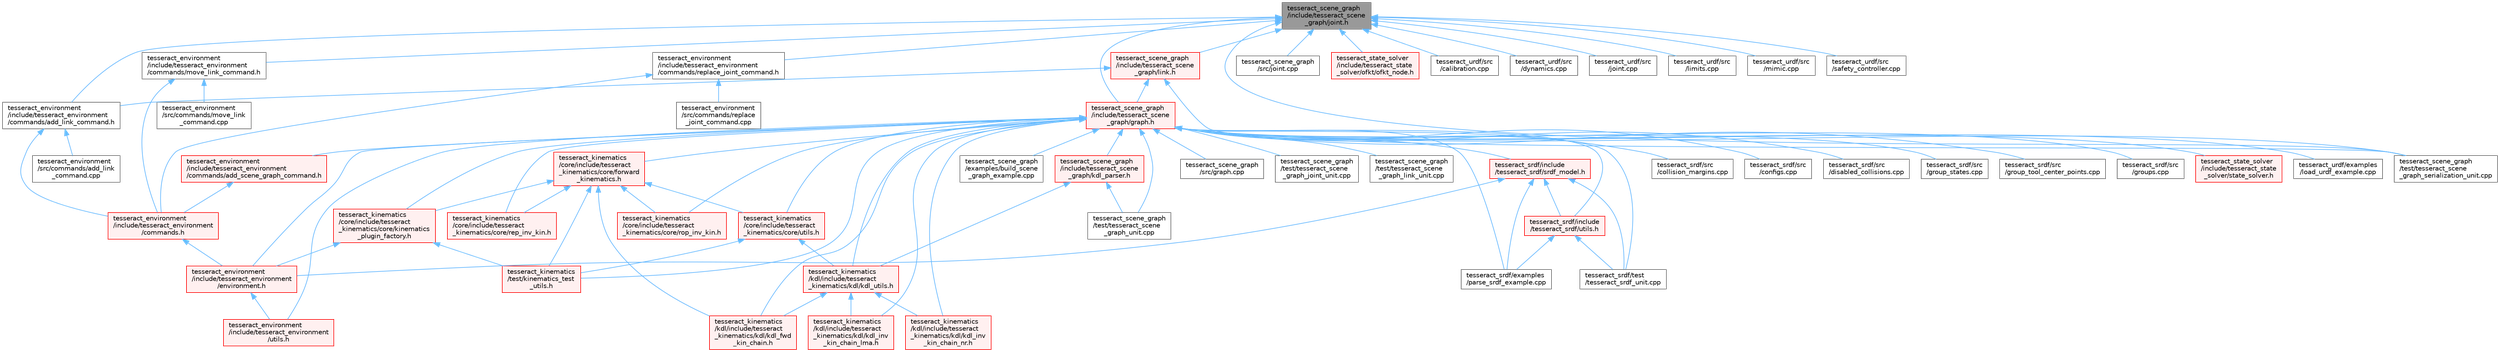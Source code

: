 digraph "tesseract_scene_graph/include/tesseract_scene_graph/joint.h"
{
 // LATEX_PDF_SIZE
  bgcolor="transparent";
  edge [fontname=Helvetica,fontsize=10,labelfontname=Helvetica,labelfontsize=10];
  node [fontname=Helvetica,fontsize=10,shape=box,height=0.2,width=0.4];
  Node1 [label="tesseract_scene_graph\l/include/tesseract_scene\l_graph/joint.h",height=0.2,width=0.4,color="gray40", fillcolor="grey60", style="filled", fontcolor="black",tooltip=" "];
  Node1 -> Node2 [dir="back",color="steelblue1",style="solid"];
  Node2 [label="tesseract_environment\l/include/tesseract_environment\l/commands/add_link_command.h",height=0.2,width=0.4,color="grey40", fillcolor="white", style="filled",URL="$da/db7/add__link__command_8h.html",tooltip="Used to add link and joint to environment."];
  Node2 -> Node3 [dir="back",color="steelblue1",style="solid"];
  Node3 [label="tesseract_environment\l/include/tesseract_environment\l/commands.h",height=0.2,width=0.4,color="red", fillcolor="#FFF0F0", style="filled",URL="$d5/d90/commands_8h.html",tooltip="This contains classes for recording operations applied to the environment for tracking changes...."];
  Node3 -> Node4 [dir="back",color="steelblue1",style="solid"];
  Node4 [label="tesseract_environment\l/include/tesseract_environment\l/environment.h",height=0.2,width=0.4,color="red", fillcolor="#FFF0F0", style="filled",URL="$de/d26/environment_8h.html",tooltip=" "];
  Node4 -> Node10 [dir="back",color="steelblue1",style="solid"];
  Node10 [label="tesseract_environment\l/include/tesseract_environment\l/utils.h",height=0.2,width=0.4,color="red", fillcolor="#FFF0F0", style="filled",URL="$d9/d71/tesseract__environment_2include_2tesseract__environment_2utils_8h.html",tooltip="Tesseract Environment Utility Functions."];
  Node2 -> Node23 [dir="back",color="steelblue1",style="solid"];
  Node23 [label="tesseract_environment\l/src/commands/add_link\l_command.cpp",height=0.2,width=0.4,color="grey40", fillcolor="white", style="filled",URL="$d6/d88/add__link__command_8cpp.html",tooltip="Used to add a link to the environment."];
  Node1 -> Node24 [dir="back",color="steelblue1",style="solid"];
  Node24 [label="tesseract_environment\l/include/tesseract_environment\l/commands/move_link_command.h",height=0.2,width=0.4,color="grey40", fillcolor="white", style="filled",URL="$db/ddd/move__link__command_8h.html",tooltip="Used to move link in environment."];
  Node24 -> Node3 [dir="back",color="steelblue1",style="solid"];
  Node24 -> Node25 [dir="back",color="steelblue1",style="solid"];
  Node25 [label="tesseract_environment\l/src/commands/move_link\l_command.cpp",height=0.2,width=0.4,color="grey40", fillcolor="white", style="filled",URL="$d6/d03/move__link__command_8cpp.html",tooltip="Used to move a link in the environment."];
  Node1 -> Node26 [dir="back",color="steelblue1",style="solid"];
  Node26 [label="tesseract_environment\l/include/tesseract_environment\l/commands/replace_joint_command.h",height=0.2,width=0.4,color="grey40", fillcolor="white", style="filled",URL="$d7/d35/replace__joint__command_8h.html",tooltip="Used to replace joint in environment."];
  Node26 -> Node3 [dir="back",color="steelblue1",style="solid"];
  Node26 -> Node27 [dir="back",color="steelblue1",style="solid"];
  Node27 [label="tesseract_environment\l/src/commands/replace\l_joint_command.cpp",height=0.2,width=0.4,color="grey40", fillcolor="white", style="filled",URL="$d1/d3d/replace__joint__command_8cpp.html",tooltip="Used to replace a joint in the environment."];
  Node1 -> Node28 [dir="back",color="steelblue1",style="solid"];
  Node28 [label="tesseract_scene_graph\l/include/tesseract_scene\l_graph/graph.h",height=0.2,width=0.4,color="red", fillcolor="#FFF0F0", style="filled",URL="$d6/df3/graph_8h.html",tooltip="A basic scene graph using boost."];
  Node28 -> Node29 [dir="back",color="steelblue1",style="solid"];
  Node29 [label="tesseract_environment\l/include/tesseract_environment\l/commands/add_scene_graph_command.h",height=0.2,width=0.4,color="red", fillcolor="#FFF0F0", style="filled",URL="$df/ddd/add__scene__graph__command_8h.html",tooltip="Used to add scene graph to the environment."];
  Node29 -> Node3 [dir="back",color="steelblue1",style="solid"];
  Node28 -> Node4 [dir="back",color="steelblue1",style="solid"];
  Node28 -> Node10 [dir="back",color="steelblue1",style="solid"];
  Node28 -> Node31 [dir="back",color="steelblue1",style="solid"];
  Node31 [label="tesseract_kinematics\l/core/include/tesseract\l_kinematics/core/forward\l_kinematics.h",height=0.2,width=0.4,color="red", fillcolor="#FFF0F0", style="filled",URL="$d6/d45/forward__kinematics_8h.html",tooltip="Forward kinematics functions."];
  Node31 -> Node32 [dir="back",color="steelblue1",style="solid"];
  Node32 [label="tesseract_kinematics\l/core/include/tesseract\l_kinematics/core/kinematics\l_plugin_factory.h",height=0.2,width=0.4,color="red", fillcolor="#FFF0F0", style="filled",URL="$d0/d3c/kinematics__plugin__factory_8h.html",tooltip="Kinematics Plugin Factory."];
  Node32 -> Node4 [dir="back",color="steelblue1",style="solid"];
  Node32 -> Node43 [dir="back",color="steelblue1",style="solid"];
  Node43 [label="tesseract_kinematics\l/test/kinematics_test\l_utils.h",height=0.2,width=0.4,color="red", fillcolor="#FFF0F0", style="filled",URL="$d7/dcb/kinematics__test__utils_8h.html",tooltip=" "];
  Node31 -> Node54 [dir="back",color="steelblue1",style="solid"];
  Node54 [label="tesseract_kinematics\l/core/include/tesseract\l_kinematics/core/rep_inv_kin.h",height=0.2,width=0.4,color="red", fillcolor="#FFF0F0", style="filled",URL="$dd/db8/rep__inv__kin_8h.html",tooltip=" "];
  Node31 -> Node56 [dir="back",color="steelblue1",style="solid"];
  Node56 [label="tesseract_kinematics\l/core/include/tesseract\l_kinematics/core/rop_inv_kin.h",height=0.2,width=0.4,color="red", fillcolor="#FFF0F0", style="filled",URL="$d0/dbb/rop__inv__kin_8h.html",tooltip=" "];
  Node31 -> Node58 [dir="back",color="steelblue1",style="solid"];
  Node58 [label="tesseract_kinematics\l/core/include/tesseract\l_kinematics/core/utils.h",height=0.2,width=0.4,color="red", fillcolor="#FFF0F0", style="filled",URL="$df/dd0/tesseract__kinematics_2core_2include_2tesseract__kinematics_2core_2utils_8h.html",tooltip="Kinematics utility functions."];
  Node58 -> Node62 [dir="back",color="steelblue1",style="solid"];
  Node62 [label="tesseract_kinematics\l/kdl/include/tesseract\l_kinematics/kdl/kdl_utils.h",height=0.2,width=0.4,color="red", fillcolor="#FFF0F0", style="filled",URL="$da/d97/kdl__utils_8h.html",tooltip="Tesseract KDL utility functions."];
  Node62 -> Node63 [dir="back",color="steelblue1",style="solid"];
  Node63 [label="tesseract_kinematics\l/kdl/include/tesseract\l_kinematics/kdl/kdl_fwd\l_kin_chain.h",height=0.2,width=0.4,color="red", fillcolor="#FFF0F0", style="filled",URL="$d3/d67/kdl__fwd__kin__chain_8h.html",tooltip="Tesseract KDL forward kinematics chain implementation."];
  Node62 -> Node65 [dir="back",color="steelblue1",style="solid"];
  Node65 [label="tesseract_kinematics\l/kdl/include/tesseract\l_kinematics/kdl/kdl_inv\l_kin_chain_lma.h",height=0.2,width=0.4,color="red", fillcolor="#FFF0F0", style="filled",URL="$d4/d12/kdl__inv__kin__chain__lma_8h.html",tooltip="Tesseract KDL Inverse kinematics chain Levenberg-Marquardt implementation."];
  Node62 -> Node67 [dir="back",color="steelblue1",style="solid"];
  Node67 [label="tesseract_kinematics\l/kdl/include/tesseract\l_kinematics/kdl/kdl_inv\l_kin_chain_nr.h",height=0.2,width=0.4,color="red", fillcolor="#FFF0F0", style="filled",URL="$df/d02/kdl__inv__kin__chain__nr_8h.html",tooltip=" "];
  Node58 -> Node43 [dir="back",color="steelblue1",style="solid"];
  Node31 -> Node63 [dir="back",color="steelblue1",style="solid"];
  Node31 -> Node43 [dir="back",color="steelblue1",style="solid"];
  Node28 -> Node32 [dir="back",color="steelblue1",style="solid"];
  Node28 -> Node54 [dir="back",color="steelblue1",style="solid"];
  Node28 -> Node56 [dir="back",color="steelblue1",style="solid"];
  Node28 -> Node58 [dir="back",color="steelblue1",style="solid"];
  Node28 -> Node63 [dir="back",color="steelblue1",style="solid"];
  Node28 -> Node65 [dir="back",color="steelblue1",style="solid"];
  Node28 -> Node67 [dir="back",color="steelblue1",style="solid"];
  Node28 -> Node62 [dir="back",color="steelblue1",style="solid"];
  Node28 -> Node43 [dir="back",color="steelblue1",style="solid"];
  Node28 -> Node73 [dir="back",color="steelblue1",style="solid"];
  Node73 [label="tesseract_scene_graph\l/examples/build_scene\l_graph_example.cpp",height=0.2,width=0.4,color="grey40", fillcolor="white", style="filled",URL="$d5/d7a/build__scene__graph__example_8cpp.html",tooltip=" "];
  Node28 -> Node74 [dir="back",color="steelblue1",style="solid"];
  Node74 [label="tesseract_scene_graph\l/include/tesseract_scene\l_graph/kdl_parser.h",height=0.2,width=0.4,color="red", fillcolor="#FFF0F0", style="filled",URL="$d0/d45/kdl__parser_8h.html",tooltip=" "];
  Node74 -> Node62 [dir="back",color="steelblue1",style="solid"];
  Node74 -> Node78 [dir="back",color="steelblue1",style="solid"];
  Node78 [label="tesseract_scene_graph\l/test/tesseract_scene\l_graph_unit.cpp",height=0.2,width=0.4,color="grey40", fillcolor="white", style="filled",URL="$d3/d30/tesseract__scene__graph__unit_8cpp.html",tooltip=" "];
  Node28 -> Node87 [dir="back",color="steelblue1",style="solid"];
  Node87 [label="tesseract_scene_graph\l/src/graph.cpp",height=0.2,width=0.4,color="grey40", fillcolor="white", style="filled",URL="$d7/d75/graph_8cpp.html",tooltip="A basic scene graph using boost."];
  Node28 -> Node88 [dir="back",color="steelblue1",style="solid"];
  Node88 [label="tesseract_scene_graph\l/test/tesseract_scene\l_graph_joint_unit.cpp",height=0.2,width=0.4,color="grey40", fillcolor="white", style="filled",URL="$dd/dc3/tesseract__scene__graph__joint__unit_8cpp.html",tooltip=" "];
  Node28 -> Node89 [dir="back",color="steelblue1",style="solid"];
  Node89 [label="tesseract_scene_graph\l/test/tesseract_scene\l_graph_link_unit.cpp",height=0.2,width=0.4,color="grey40", fillcolor="white", style="filled",URL="$d3/de4/tesseract__scene__graph__link__unit_8cpp.html",tooltip=" "];
  Node28 -> Node90 [dir="back",color="steelblue1",style="solid"];
  Node90 [label="tesseract_scene_graph\l/test/tesseract_scene\l_graph_serialization_unit.cpp",height=0.2,width=0.4,color="grey40", fillcolor="white", style="filled",URL="$d8/daa/tesseract__scene__graph__serialization__unit_8cpp.html",tooltip="Tests serialization of tesseract_scene_graph."];
  Node28 -> Node78 [dir="back",color="steelblue1",style="solid"];
  Node28 -> Node91 [dir="back",color="steelblue1",style="solid"];
  Node91 [label="tesseract_srdf/examples\l/parse_srdf_example.cpp",height=0.2,width=0.4,color="grey40", fillcolor="white", style="filled",URL="$d3/d2e/parse__srdf__example_8cpp.html",tooltip=" "];
  Node28 -> Node92 [dir="back",color="steelblue1",style="solid"];
  Node92 [label="tesseract_srdf/include\l/tesseract_srdf/srdf_model.h",height=0.2,width=0.4,color="red", fillcolor="#FFF0F0", style="filled",URL="$d0/d42/srdf__model_8h.html",tooltip="Parse srdf xml."];
  Node92 -> Node4 [dir="back",color="steelblue1",style="solid"];
  Node92 -> Node91 [dir="back",color="steelblue1",style="solid"];
  Node92 -> Node93 [dir="back",color="steelblue1",style="solid"];
  Node93 [label="tesseract_srdf/include\l/tesseract_srdf/utils.h",height=0.2,width=0.4,color="red", fillcolor="#FFF0F0", style="filled",URL="$dd/d02/tesseract__srdf_2include_2tesseract__srdf_2utils_8h.html",tooltip="Tesseract SRDF utility functions."];
  Node93 -> Node91 [dir="back",color="steelblue1",style="solid"];
  Node93 -> Node96 [dir="back",color="steelblue1",style="solid"];
  Node96 [label="tesseract_srdf/test\l/tesseract_srdf_unit.cpp",height=0.2,width=0.4,color="grey40", fillcolor="white", style="filled",URL="$d3/d6b/tesseract__srdf__unit_8cpp.html",tooltip=" "];
  Node92 -> Node96 [dir="back",color="steelblue1",style="solid"];
  Node28 -> Node93 [dir="back",color="steelblue1",style="solid"];
  Node28 -> Node98 [dir="back",color="steelblue1",style="solid"];
  Node98 [label="tesseract_srdf/src\l/collision_margins.cpp",height=0.2,width=0.4,color="grey40", fillcolor="white", style="filled",URL="$dc/d80/collision__margins_8cpp.html",tooltip="Parse collision margin data from srdf file."];
  Node28 -> Node99 [dir="back",color="steelblue1",style="solid"];
  Node99 [label="tesseract_srdf/src\l/configs.cpp",height=0.2,width=0.4,color="grey40", fillcolor="white", style="filled",URL="$db/d1b/configs_8cpp.html",tooltip=" "];
  Node28 -> Node100 [dir="back",color="steelblue1",style="solid"];
  Node100 [label="tesseract_srdf/src\l/disabled_collisions.cpp",height=0.2,width=0.4,color="grey40", fillcolor="white", style="filled",URL="$dd/d18/disabled__collisions_8cpp.html",tooltip="Parse disabled collision data from srdf file."];
  Node28 -> Node101 [dir="back",color="steelblue1",style="solid"];
  Node101 [label="tesseract_srdf/src\l/group_states.cpp",height=0.2,width=0.4,color="grey40", fillcolor="white", style="filled",URL="$db/df1/group__states_8cpp.html",tooltip="Parse group states data from srdf file."];
  Node28 -> Node102 [dir="back",color="steelblue1",style="solid"];
  Node102 [label="tesseract_srdf/src\l/group_tool_center_points.cpp",height=0.2,width=0.4,color="grey40", fillcolor="white", style="filled",URL="$d7/dfc/group__tool__center__points_8cpp.html",tooltip="Parse group tool center points data from srdf file."];
  Node28 -> Node103 [dir="back",color="steelblue1",style="solid"];
  Node103 [label="tesseract_srdf/src\l/groups.cpp",height=0.2,width=0.4,color="grey40", fillcolor="white", style="filled",URL="$d6/d33/groups_8cpp.html",tooltip="Parse groups data from srdf file."];
  Node28 -> Node96 [dir="back",color="steelblue1",style="solid"];
  Node28 -> Node104 [dir="back",color="steelblue1",style="solid"];
  Node104 [label="tesseract_state_solver\l/include/tesseract_state\l_solver/state_solver.h",height=0.2,width=0.4,color="red", fillcolor="#FFF0F0", style="filled",URL="$d9/dcf/state__solver_8h.html",tooltip="Tesseract Scene Graph State Solver Interface."];
  Node28 -> Node108 [dir="back",color="steelblue1",style="solid"];
  Node108 [label="tesseract_urdf/examples\l/load_urdf_example.cpp",height=0.2,width=0.4,color="grey40", fillcolor="white", style="filled",URL="$d2/dbe/load__urdf__example_8cpp.html",tooltip=" "];
  Node1 -> Node140 [dir="back",color="steelblue1",style="solid"];
  Node140 [label="tesseract_scene_graph\l/include/tesseract_scene\l_graph/link.h",height=0.2,width=0.4,color="red", fillcolor="#FFF0F0", style="filled",URL="$d2/d5c/tesseract__scene__graph_2include_2tesseract__scene__graph_2link_8h.html",tooltip=" "];
  Node140 -> Node2 [dir="back",color="steelblue1",style="solid"];
  Node140 -> Node28 [dir="back",color="steelblue1",style="solid"];
  Node140 -> Node90 [dir="back",color="steelblue1",style="solid"];
  Node1 -> Node148 [dir="back",color="steelblue1",style="solid"];
  Node148 [label="tesseract_scene_graph\l/src/joint.cpp",height=0.2,width=0.4,color="grey40", fillcolor="white", style="filled",URL="$d2/dec/tesseract__scene__graph_2src_2joint_8cpp.html",tooltip="TesseractJoint."];
  Node1 -> Node90 [dir="back",color="steelblue1",style="solid"];
  Node1 -> Node149 [dir="back",color="steelblue1",style="solid"];
  Node149 [label="tesseract_state_solver\l/include/tesseract_state\l_solver/ofkt/ofkt_node.h",height=0.2,width=0.4,color="red", fillcolor="#FFF0F0", style="filled",URL="$d0/d66/ofkt__node_8h.html",tooltip="A implementation of the Optimized Forward Kinematic Tree Node."];
  Node1 -> Node152 [dir="back",color="steelblue1",style="solid"];
  Node152 [label="tesseract_urdf/src\l/calibration.cpp",height=0.2,width=0.4,color="grey40", fillcolor="white", style="filled",URL="$d8/dbd/calibration_8cpp.html",tooltip="Parse calibration from xml string."];
  Node1 -> Node153 [dir="back",color="steelblue1",style="solid"];
  Node153 [label="tesseract_urdf/src\l/dynamics.cpp",height=0.2,width=0.4,color="grey40", fillcolor="white", style="filled",URL="$d6/d36/dynamics_8cpp.html",tooltip="Parse dynamics from xml string."];
  Node1 -> Node154 [dir="back",color="steelblue1",style="solid"];
  Node154 [label="tesseract_urdf/src\l/joint.cpp",height=0.2,width=0.4,color="grey40", fillcolor="white", style="filled",URL="$dd/dfe/tesseract__urdf_2src_2joint_8cpp.html",tooltip="Parse joint from xml string."];
  Node1 -> Node155 [dir="back",color="steelblue1",style="solid"];
  Node155 [label="tesseract_urdf/src\l/limits.cpp",height=0.2,width=0.4,color="grey40", fillcolor="white", style="filled",URL="$d3/d75/limits_8cpp.html",tooltip="Parse limits from xml string."];
  Node1 -> Node156 [dir="back",color="steelblue1",style="solid"];
  Node156 [label="tesseract_urdf/src\l/mimic.cpp",height=0.2,width=0.4,color="grey40", fillcolor="white", style="filled",URL="$d2/d8a/mimic_8cpp.html",tooltip="Parse mimic from xml string."];
  Node1 -> Node157 [dir="back",color="steelblue1",style="solid"];
  Node157 [label="tesseract_urdf/src\l/safety_controller.cpp",height=0.2,width=0.4,color="grey40", fillcolor="white", style="filled",URL="$d8/de6/safety__controller_8cpp.html",tooltip="Parse safety_controller from xml string."];
}
